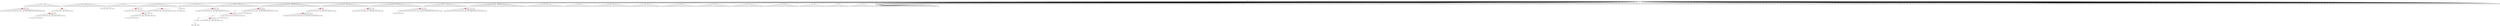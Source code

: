 digraph g {
	"62" -> "63";
	"63" [color=indianred1, style=filled, label="11"];
	"61" -> "62";
	"62" [label="44"];
	"57" -> "58";
	"58" [label="6"];
	"56" -> "57";
	"57" [color=indianred1, style=filled, label="4"];
	"55" -> "56";
	"56" [label="48"];
	"54" -> "55";
	"55" [color=indianred1, style=filled, label="42"];
	"53" -> "54";
	"54" [label="4"];
	"51" -> "52";
	"52" [label="46"];
	"46" -> "47";
	"47" [color=indianred1, style=filled, label="17"];
	"45" -> "46";
	"46" [label="22"];
	"38" -> "39";
	"39" [label="26"];
	"37" -> "38";
	"38" [color=indianred1, style=filled, label="12"];
	"36" -> "37";
	"37" [label="33"];
	"35" -> "36";
	"36" [color=indianred1, style=filled, label="23"];
	"35" -> "40";
	"40" [label="5"];
	"34" -> "35";
	"35" [label="12"];
	"32" -> "33";
	"33" [color=indianred1, style=filled, label="39"];
	"31" -> "32";
	"32" [label="45"];
	"24" -> "25";
	"25" [label="10"];
	"23" -> "24";
	"24" [label="49"];
	"22" -> "23";
	"23" [label="29"];
	"22" -> "26";
	"26" [color=indianred1, style=filled, label="41"];
	"21" -> "22";
	"22" [label="24"];
	"21" -> "27";
	"27" [label="32"];
	"20" -> "21";
	"21" [color=indianred1, style=filled, label="28"];
	"19" -> "20";
	"20" [label="41"];
	"19" -> "28";
	"28" [label="31"];
	"18" -> "19";
	"19" [color=indianred1, style=filled, label="43"];
	"17" -> "18";
	"18" [label="28"];
	"15" -> "16";
	"16" [color=indianred1, style=filled, label="18"];
	"14" -> "15";
	"15" [label="30"];
	"13" -> "14";
	"14" [color=indianred1, style=filled, label="34"];
	"12" -> "13";
	"13" [label="18"];
	"10" -> "11";
	"11" [color=indianred1, style=filled, label="36"];
	"9" -> "10";
	"10" [label="20"];
	"7" -> "8";
	"8" [label="13"];
	"6" -> "7";
	"7" [color=indianred1, style=filled, label="14"];
	"5" -> "6";
	"6" [label="3"];
	"2" -> "3";
	"3" [color=indianred1, style=filled, label="8"];
	"1" -> "2";
	"2" [label="27"];
	"1" -> "4";
	"4" [label="9"];
	"0" -> "1";
	"1" [label="8"];
	"0" -> "5";
	"5" [label="14"];
	"0" -> "9";
	"9" [label="36"];
	"0" -> "12";
	"12" [label="34"];
	"0" -> "17";
	"17" [label="43"];
	"0" -> "29";
	"29" [label="50"];
	"0" -> "30";
	"30" [label="35"];
	"0" -> "31";
	"31" [label="39"];
	"0" -> "34";
	"34" [label="23"];
	"0" -> "41";
	"41" [label="21"];
	"0" -> "42";
	"42" [label="1"];
	"0" -> "43";
	"43" [label="40"];
	"0" -> "44";
	"44" [label="7"];
	"0" -> "45";
	"45" [label="17"];
	"0" -> "48";
	"48" [label="2"];
	"0" -> "49";
	"49" [label="37"];
	"0" -> "50";
	"50" [label="16"];
	"0" -> "51";
	"51" [label="15"];
	"0" -> "53";
	"53" [label="42"];
	"0" -> "59";
	"59" [label="19"];
	"0" -> "60";
	"60" [label="25"];
	"0" -> "61";
	"61" [label="11"];
	"0" -> "64";
	"64" [label="47"];
	"0" -> "65";
	"65" [label="38"];
	"0" [label="germline"];
	"0" -> "cell1";
	"cell1" [shape=box];
	"0" -> "cell2";
	"cell2" [shape=box];
	"29" -> "cell3";
	"cell3" [shape=box];
	"20" -> "cell4";
	"cell4" [shape=box];
	"36" -> "cell5";
	"cell5" [shape=box];
	"0" -> "cell6";
	"cell6" [shape=box];
	"34" -> "cell7";
	"cell7" [shape=box];
	"0" -> "cell8";
	"cell8" [shape=box];
	"47" -> "cell9";
	"cell9" [shape=box];
	"44" -> "cell10";
	"cell10" [shape=box];
	"0" -> "cell11";
	"cell11" [shape=box];
	"0" -> "cell12";
	"cell12" [shape=box];
	"0" -> "cell13";
	"cell13" [shape=box];
	"0" -> "cell14";
	"cell14" [shape=box];
	"61" -> "cell15";
	"cell15" [shape=box];
	"0" -> "cell16";
	"cell16" [shape=box];
	"9" -> "cell17";
	"cell17" [shape=box];
	"0" -> "cell18";
	"cell18" [shape=box];
	"7" -> "cell19";
	"cell19" [shape=box];
	"1" -> "cell20";
	"cell20" [shape=box];
	"48" -> "cell21";
	"cell21" [shape=box];
	"0" -> "cell22";
	"cell22" [shape=box];
	"0" -> "cell23";
	"cell23" [shape=box];
	"0" -> "cell24";
	"cell24" [shape=box];
	"0" -> "cell25";
	"cell25" [shape=box];
	"0" -> "cell26";
	"cell26" [shape=box];
	"17" -> "cell27";
	"cell27" [shape=box];
	"63" -> "cell28";
	"cell28" [shape=box];
	"9" -> "cell29";
	"cell29" [shape=box];
	"0" -> "cell30";
	"cell30" [shape=box];
	"14" -> "cell31";
	"cell31" [shape=box];
	"5" -> "cell32";
	"cell32" [shape=box];
	"0" -> "cell33";
	"cell33" [shape=box];
	"19" -> "cell34";
	"cell34" [shape=box];
	"63" -> "cell35";
	"cell35" [shape=box];
	"41" -> "cell36";
	"cell36" [shape=box];
	"53" -> "cell37";
	"cell37" [shape=box];
	"45" -> "cell38";
	"cell38" [shape=box];
	"43" -> "cell39";
	"cell39" [shape=box];
	"0" -> "cell40";
	"cell40" [shape=box];
	"0" -> "cell41";
	"cell41" [shape=box];
	"57" -> "cell42";
	"cell42" [shape=box];
	"1" -> "cell43";
	"cell43" [shape=box];
	"0" -> "cell44";
	"cell44" [shape=box];
	"0" -> "cell45";
	"cell45" [shape=box];
	"0" -> "cell46";
	"cell46" [shape=box];
	"0" -> "cell47";
	"cell47" [shape=box];
	"44" -> "cell48";
	"cell48" [shape=box];
	"0" -> "cell49";
	"cell49" [shape=box];
	"14" -> "cell50";
	"cell50" [shape=box];
	"1" -> "cell51";
	"cell51" [shape=box];
	"0" -> "cell52";
	"cell52" [shape=box];
	"1" -> "cell53";
	"cell53" [shape=box];
	"0" -> "cell54";
	"cell54" [shape=box];
	"65" -> "cell55";
	"cell55" [shape=box];
	"42" -> "cell56";
	"cell56" [shape=box];
	"44" -> "cell57";
	"cell57" [shape=box];
	"0" -> "cell58";
	"cell58" [shape=box];
	"64" -> "cell59";
	"cell59" [shape=box];
	"0" -> "cell60";
	"cell60" [shape=box];
	"0" -> "cell61";
	"cell61" [shape=box];
	"31" -> "cell62";
	"cell62" [shape=box];
	"27" -> "cell63";
	"cell63" [shape=box];
	"14" -> "cell64";
	"cell64" [shape=box];
	"0" -> "cell65";
	"cell65" [shape=box];
	"0" -> "cell66";
	"cell66" [shape=box];
	"47" -> "cell67";
	"cell67" [shape=box];
	"0" -> "cell68";
	"cell68" [shape=box];
	"50" -> "cell69";
	"cell69" [shape=box];
	"64" -> "cell70";
	"cell70" [shape=box];
	"0" -> "cell71";
	"cell71" [shape=box];
	"57" -> "cell72";
	"cell72" [shape=box];
	"49" -> "cell73";
	"cell73" [shape=box];
	"0" -> "cell74";
	"cell74" [shape=box];
	"36" -> "cell75";
	"cell75" [shape=box];
	"0" -> "cell76";
	"cell76" [shape=box];
	"60" -> "cell77";
	"cell77" [shape=box];
	"0" -> "cell78";
	"cell78" [shape=box];
	"30" -> "cell79";
	"cell79" [shape=box];
	"0" -> "cell80";
	"cell80" [shape=box];
	"47" -> "cell81";
	"cell81" [shape=box];
	"10" -> "cell82";
	"cell82" [shape=box];
	"19" -> "cell83";
	"cell83" [shape=box];
	"0" -> "cell84";
	"cell84" [shape=box];
	"0" -> "cell85";
	"cell85" [shape=box];
	"31" -> "cell86";
	"cell86" [shape=box];
	"0" -> "cell87";
	"cell87" [shape=box];
	"12" -> "cell88";
	"cell88" [shape=box];
	"0" -> "cell89";
	"cell89" [shape=box];
	"0" -> "cell90";
	"cell90" [shape=box];
	"0" -> "cell91";
	"cell91" [shape=box];
	"0" -> "cell92";
	"cell92" [shape=box];
	"0" -> "cell93";
	"cell93" [shape=box];
	"0" -> "cell94";
	"cell94" [shape=box];
	"0" -> "cell95";
	"cell95" [shape=box];
	"0" -> "cell96";
	"cell96" [shape=box];
	"0" -> "cell97";
	"cell97" [shape=box];
	"42" -> "cell98";
	"cell98" [shape=box];
	"16" -> "cell99";
	"cell99" [shape=box];
	"0" -> "cell100";
	"cell100" [shape=box];
	"0" -> "cell101";
	"cell101" [shape=box];
	"39" -> "cell102";
	"cell102" [shape=box];
	"21" -> "cell103";
	"cell103" [shape=box];
	"1" -> "cell104";
	"cell104" [shape=box];
	"0" -> "cell105";
	"cell105" [shape=box];
	"27" -> "cell106";
	"cell106" [shape=box];
	"41" -> "cell107";
	"cell107" [shape=box];
	"12" -> "cell108";
	"cell108" [shape=box];
	"0" -> "cell109";
	"cell109" [shape=box];
	"0" -> "cell110";
	"cell110" [shape=box];
	"55" -> "cell111";
	"cell111" [shape=box];
	"4" -> "cell112";
	"cell112" [shape=box];
	"32" -> "cell113";
	"cell113" [shape=box];
	"42" -> "cell114";
	"cell114" [shape=box];
	"63" -> "cell115";
	"cell115" [shape=box];
	"51" -> "cell116";
	"cell116" [shape=box];
	"0" -> "cell117";
	"cell117" [shape=box];
	"0" -> "cell118";
	"cell118" [shape=box];
	"5" -> "cell119";
	"cell119" [shape=box];
	"0" -> "cell120";
	"cell120" [shape=box];
	"0" -> "cell121";
	"cell121" [shape=box];
	"0" -> "cell122";
	"cell122" [shape=box];
	"29" -> "cell123";
	"cell123" [shape=box];
	"44" -> "cell124";
	"cell124" [shape=box];
	"0" -> "cell125";
	"cell125" [shape=box];
	"0" -> "cell126";
	"cell126" [shape=box];
	"0" -> "cell127";
	"cell127" [shape=box];
	"7" -> "cell128";
	"cell128" [shape=box];
	"19" -> "cell129";
	"cell129" [shape=box];
	"0" -> "cell130";
	"cell130" [shape=box];
	"37" -> "cell131";
	"cell131" [shape=box];
	"0" -> "cell132";
	"cell132" [shape=box];
	"34" -> "cell133";
	"cell133" [shape=box];
	"0" -> "cell134";
	"cell134" [shape=box];
	"0" -> "cell135";
	"cell135" [shape=box];
	"0" -> "cell136";
	"cell136" [shape=box];
	"0" -> "cell137";
	"cell137" [shape=box];
	"0" -> "cell138";
	"cell138" [shape=box];
	"17" -> "cell139";
	"cell139" [shape=box];
	"19" -> "cell140";
	"cell140" [shape=box];
	"29" -> "cell141";
	"cell141" [shape=box];
	"38" -> "cell142";
	"cell142" [shape=box];
	"40" -> "cell143";
	"cell143" [shape=box];
	"30" -> "cell144";
	"cell144" [shape=box];
	"28" -> "cell145";
	"cell145" [shape=box];
	"0" -> "cell146";
	"cell146" [shape=box];
	"0" -> "cell147";
	"cell147" [shape=box];
	"7" -> "cell148";
	"cell148" [shape=box];
	"0" -> "cell149";
	"cell149" [shape=box];
	"65" -> "cell150";
	"cell150" [shape=box];
	"0" -> "cell151";
	"cell151" [shape=box];
	"38" -> "cell152";
	"cell152" [shape=box];
	"0" -> "cell153";
	"cell153" [shape=box];
	"0" -> "cell154";
	"cell154" [shape=box];
	"0" -> "cell155";
	"cell155" [shape=box];
	"49" -> "cell156";
	"cell156" [shape=box];
	"52" -> "cell157";
	"cell157" [shape=box];
	"9" -> "cell158";
	"cell158" [shape=box];
	"0" -> "cell159";
	"cell159" [shape=box];
	"0" -> "cell160";
	"cell160" [shape=box];
	"49" -> "cell161";
	"cell161" [shape=box];
	"0" -> "cell162";
	"cell162" [shape=box];
	"0" -> "cell163";
	"cell163" [shape=box];
	"45" -> "cell164";
	"cell164" [shape=box];
	"62" -> "cell165";
	"cell165" [shape=box];
	"0" -> "cell166";
	"cell166" [shape=box];
	"0" -> "cell167";
	"cell167" [shape=box];
	"0" -> "cell168";
	"cell168" [shape=box];
	"60" -> "cell169";
	"cell169" [shape=box];
	"0" -> "cell170";
	"cell170" [shape=box];
	"0" -> "cell171";
	"cell171" [shape=box];
	"0" -> "cell172";
	"cell172" [shape=box];
	"41" -> "cell173";
	"cell173" [shape=box];
	"0" -> "cell174";
	"cell174" [shape=box];
	"0" -> "cell175";
	"cell175" [shape=box];
	"0" -> "cell176";
	"cell176" [shape=box];
	"12" -> "cell177";
	"cell177" [shape=box];
	"33" -> "cell178";
	"cell178" [shape=box];
	"0" -> "cell179";
	"cell179" [shape=box];
	"42" -> "cell180";
	"cell180" [shape=box];
	"0" -> "cell181";
	"cell181" [shape=box];
	"0" -> "cell182";
	"cell182" [shape=box];
	"3" -> "cell183";
	"cell183" [shape=box];
	"53" -> "cell184";
	"cell184" [shape=box];
	"0" -> "cell185";
	"cell185" [shape=box];
	"11" -> "cell186";
	"cell186" [shape=box];
	"5" -> "cell187";
	"cell187" [shape=box];
	"51" -> "cell188";
	"cell188" [shape=box];
	"0" -> "cell189";
	"cell189" [shape=box];
	"0" -> "cell190";
	"cell190" [shape=box];
	"46" -> "cell191";
	"cell191" [shape=box];
	"17" -> "cell192";
	"cell192" [shape=box];
	"60" -> "cell193";
	"cell193" [shape=box];
	"0" -> "cell194";
	"cell194" [shape=box];
	"4" -> "cell195";
	"cell195" [shape=box];
	"0" -> "cell196";
	"cell196" [shape=box];
	"0" -> "cell197";
	"cell197" [shape=box];
	"17" -> "cell198";
	"cell198" [shape=box];
	"0" -> "cell199";
	"cell199" [shape=box];
	"0" -> "cell200";
	"cell200" [shape=box];
	"0" -> "cell201";
	"cell201" [shape=box];
	"30" -> "cell202";
	"cell202" [shape=box];
	"26" -> "cell203";
	"cell203" [shape=box];
	"29" -> "cell204";
	"cell204" [shape=box];
	"0" -> "cell205";
	"cell205" [shape=box];
	"58" -> "cell206";
	"cell206" [shape=box];
	"63" -> "cell207";
	"cell207" [shape=box];
	"17" -> "cell208";
	"cell208" [shape=box];
	"0" -> "cell209";
	"cell209" [shape=box];
	"49" -> "cell210";
	"cell210" [shape=box];
	"0" -> "cell211";
	"cell211" [shape=box];
	"0" -> "cell212";
	"cell212" [shape=box];
	"0" -> "cell213";
	"cell213" [shape=box];
	"0" -> "cell214";
	"cell214" [shape=box];
	"0" -> "cell215";
	"cell215" [shape=box];
	"61" -> "cell216";
	"cell216" [shape=box];
	"61" -> "cell217";
	"cell217" [shape=box];
	"0" -> "cell218";
	"cell218" [shape=box];
	"0" -> "cell219";
	"cell219" [shape=box];
	"0" -> "cell220";
	"cell220" [shape=box];
	"0" -> "cell221";
	"cell221" [shape=box];
	"0" -> "cell222";
	"cell222" [shape=box];
	"60" -> "cell223";
	"cell223" [shape=box];
	"37" -> "cell224";
	"cell224" [shape=box];
	"0" -> "cell225";
	"cell225" [shape=box];
	"27" -> "cell226";
	"cell226" [shape=box];
	"0" -> "cell227";
	"cell227" [shape=box];
	"0" -> "cell228";
	"cell228" [shape=box];
	"0" -> "cell229";
	"cell229" [shape=box];
	"0" -> "cell230";
	"cell230" [shape=box];
	"11" -> "cell231";
	"cell231" [shape=box];
	"51" -> "cell232";
	"cell232" [shape=box];
	"0" -> "cell233";
	"cell233" [shape=box];
	"0" -> "cell234";
	"cell234" [shape=box];
	"0" -> "cell235";
	"cell235" [shape=box];
	"53" -> "cell236";
	"cell236" [shape=box];
	"0" -> "cell237";
	"cell237" [shape=box];
	"16" -> "cell238";
	"cell238" [shape=box];
	"0" -> "cell239";
	"cell239" [shape=box];
	"5" -> "cell240";
	"cell240" [shape=box];
	"14" -> "cell241";
	"cell241" [shape=box];
	"43" -> "cell242";
	"cell242" [shape=box];
	"26" -> "cell243";
	"cell243" [shape=box];
	"0" -> "cell244";
	"cell244" [shape=box];
	"0" -> "cell245";
	"cell245" [shape=box];
	"19" -> "cell246";
	"cell246" [shape=box];
	"42" -> "cell247";
	"cell247" [shape=box];
	"0" -> "cell248";
	"cell248" [shape=box];
	"0" -> "cell249";
	"cell249" [shape=box];
	"0" -> "cell250";
	"cell250" [shape=box];
	"12" -> "cell251";
	"cell251" [shape=box];
	"47" -> "cell252";
	"cell252" [shape=box];
	"44" -> "cell253";
	"cell253" [shape=box];
	"45" -> "cell254";
	"cell254" [shape=box];
	"55" -> "cell255";
	"cell255" [shape=box];
	"26" -> "cell256";
	"cell256" [shape=box];
	"0" -> "cell257";
	"cell257" [shape=box];
	"0" -> "cell258";
	"cell258" [shape=box];
	"31" -> "cell259";
	"cell259" [shape=box];
	"0" -> "cell260";
	"cell260" [shape=box];
	"19" -> "cell261";
	"cell261" [shape=box];
	"0" -> "cell262";
	"cell262" [shape=box];
	"20" -> "cell263";
	"cell263" [shape=box];
	"17" -> "cell264";
	"cell264" [shape=box];
	"31" -> "cell265";
	"cell265" [shape=box];
	"40" -> "cell266";
	"cell266" [shape=box];
	"55" -> "cell267";
	"cell267" [shape=box];
	"50" -> "cell268";
	"cell268" [shape=box];
	"29" -> "cell269";
	"cell269" [shape=box];
	"0" -> "cell270";
	"cell270" [shape=box];
	"49" -> "cell271";
	"cell271" [shape=box];
	"0" -> "cell272";
	"cell272" [shape=box];
	"11" -> "cell273";
	"cell273" [shape=box];
	"0" -> "cell274";
	"cell274" [shape=box];
	"7" -> "cell275";
	"cell275" [shape=box];
	"0" -> "cell276";
	"cell276" [shape=box];
	"53" -> "cell277";
	"cell277" [shape=box];
	"5" -> "cell278";
	"cell278" [shape=box];
	"0" -> "cell279";
	"cell279" [shape=box];
	"0" -> "cell280";
	"cell280" [shape=box];
	"11" -> "cell281";
	"cell281" [shape=box];
	"12" -> "cell282";
	"cell282" [shape=box];
	"0" -> "cell283";
	"cell283" [shape=box];
	"5" -> "cell284";
	"cell284" [shape=box];
	"0" -> "cell285";
	"cell285" [shape=box];
	"0" -> "cell286";
	"cell286" [shape=box];
	"16" -> "cell287";
	"cell287" [shape=box];
	"62" -> "cell288";
	"cell288" [shape=box];
	"0" -> "cell289";
	"cell289" [shape=box];
	"0" -> "cell290";
	"cell290" [shape=box];
	"42" -> "cell291";
	"cell291" [shape=box];
	"0" -> "cell292";
	"cell292" [shape=box];
	"36" -> "cell293";
	"cell293" [shape=box];
	"16" -> "cell294";
	"cell294" [shape=box];
	"0" -> "cell295";
	"cell295" [shape=box];
	"0" -> "cell296";
	"cell296" [shape=box];
	"0" -> "cell297";
	"cell297" [shape=box];
	"0" -> "cell298";
	"cell298" [shape=box];
	"0" -> "cell299";
	"cell299" [shape=box];
	"19" -> "cell300";
	"cell300" [shape=box];
	"0" -> "cell301";
	"cell301" [shape=box];
	"0" -> "cell302";
	"cell302" [shape=box];
	"0" -> "cell303";
	"cell303" [shape=box];
	"64" -> "cell304";
	"cell304" [shape=box];
	"0" -> "cell305";
	"cell305" [shape=box];
	"17" -> "cell306";
	"cell306" [shape=box];
	"0" -> "cell307";
	"cell307" [shape=box];
	"0" -> "cell308";
	"cell308" [shape=box];
	"0" -> "cell309";
	"cell309" [shape=box];
	"0" -> "cell310";
	"cell310" [shape=box];
	"0" -> "cell311";
	"cell311" [shape=box];
	"0" -> "cell312";
	"cell312" [shape=box];
	"39" -> "cell313";
	"cell313" [shape=box];
	"0" -> "cell314";
	"cell314" [shape=box];
	"16" -> "cell315";
	"cell315" [shape=box];
	"0" -> "cell316";
	"cell316" [shape=box];
	"63" -> "cell317";
	"cell317" [shape=box];
	"34" -> "cell318";
	"cell318" [shape=box];
	"0" -> "cell319";
	"cell319" [shape=box];
	"36" -> "cell320";
	"cell320" [shape=box];
	"0" -> "cell321";
	"cell321" [shape=box];
	"0" -> "cell322";
	"cell322" [shape=box];
	"0" -> "cell323";
	"cell323" [shape=box];
	"56" -> "cell324";
	"cell324" [shape=box];
	"0" -> "cell325";
	"cell325" [shape=box];
	"0" -> "cell326";
	"cell326" [shape=box];
	"34" -> "cell327";
	"cell327" [shape=box];
	"31" -> "cell328";
	"cell328" [shape=box];
	"0" -> "cell329";
	"cell329" [shape=box];
	"0" -> "cell330";
	"cell330" [shape=box];
	"7" -> "cell331";
	"cell331" [shape=box];
	"44" -> "cell332";
	"cell332" [shape=box];
	"11" -> "cell333";
	"cell333" [shape=box];
	"12" -> "cell334";
	"cell334" [shape=box];
	"0" -> "cell335";
	"cell335" [shape=box];
	"0" -> "cell336";
	"cell336" [shape=box];
	"0" -> "cell337";
	"cell337" [shape=box];
	"0" -> "cell338";
	"cell338" [shape=box];
	"3" -> "cell339";
	"cell339" [shape=box];
	"59" -> "cell340";
	"cell340" [shape=box];
	"0" -> "cell341";
	"cell341" [shape=box];
	"0" -> "cell342";
	"cell342" [shape=box];
	"0" -> "cell343";
	"cell343" [shape=box];
	"3" -> "cell344";
	"cell344" [shape=box];
	"0" -> "cell345";
	"cell345" [shape=box];
	"0" -> "cell346";
	"cell346" [shape=box];
	"0" -> "cell347";
	"cell347" [shape=box];
	"0" -> "cell348";
	"cell348" [shape=box];
	"0" -> "cell349";
	"cell349" [shape=box];
	"59" -> "cell350";
	"cell350" [shape=box];
	"42" -> "cell351";
	"cell351" [shape=box];
	"0" -> "cell352";
	"cell352" [shape=box];
	"31" -> "cell353";
	"cell353" [shape=box];
	"0" -> "cell354";
	"cell354" [shape=box];
	"0" -> "cell355";
	"cell355" [shape=box];
	"0" -> "cell356";
	"cell356" [shape=box];
	"58" -> "cell357";
	"cell357" [shape=box];
	"33" -> "cell358";
	"cell358" [shape=box];
	"43" -> "cell359";
	"cell359" [shape=box];
	"30" -> "cell360";
	"cell360" [shape=box];
	"0" -> "cell361";
	"cell361" [shape=box];
	"14" -> "cell362";
	"cell362" [shape=box];
	"21" -> "cell363";
	"cell363" [shape=box];
	"65" -> "cell364";
	"cell364" [shape=box];
	"30" -> "cell365";
	"cell365" [shape=box];
	"64" -> "cell366";
	"cell366" [shape=box];
	"63" -> "cell367";
	"cell367" [shape=box];
	"16" -> "cell368";
	"cell368" [shape=box];
	"3" -> "cell369";
	"cell369" [shape=box];
	"0" -> "cell370";
	"cell370" [shape=box];
	"0" -> "cell371";
	"cell371" [shape=box];
	"11" -> "cell372";
	"cell372" [shape=box];
	"0" -> "cell373";
	"cell373" [shape=box];
	"17" -> "cell374";
	"cell374" [shape=box];
	"0" -> "cell375";
	"cell375" [shape=box];
	"0" -> "cell376";
	"cell376" [shape=box];
	"0" -> "cell377";
	"cell377" [shape=box];
	"0" -> "cell378";
	"cell378" [shape=box];
	"0" -> "cell379";
	"cell379" [shape=box];
	"0" -> "cell380";
	"cell380" [shape=box];
	"33" -> "cell381";
	"cell381" [shape=box];
	"0" -> "cell382";
	"cell382" [shape=box];
	"12" -> "cell383";
	"cell383" [shape=box];
	"0" -> "cell384";
	"cell384" [shape=box];
	"45" -> "cell385";
	"cell385" [shape=box];
	"33" -> "cell386";
	"cell386" [shape=box];
	"0" -> "cell387";
	"cell387" [shape=box];
	"0" -> "cell388";
	"cell388" [shape=box];
	"33" -> "cell389";
	"cell389" [shape=box];
	"63" -> "cell390";
	"cell390" [shape=box];
	"0" -> "cell391";
	"cell391" [shape=box];
	"0" -> "cell392";
	"cell392" [shape=box];
	"0" -> "cell393";
	"cell393" [shape=box];
	"0" -> "cell394";
	"cell394" [shape=box];
	"0" -> "cell395";
	"cell395" [shape=box];
	"65" -> "cell396";
	"cell396" [shape=box];
	"0" -> "cell397";
	"cell397" [shape=box];
	"0" -> "cell398";
	"cell398" [shape=box];
	"0" -> "cell399";
	"cell399" [shape=box];
	"0" -> "cell400";
	"cell400" [shape=box];
	"38" -> "cell401";
	"cell401" [shape=box];
	"15" -> "cell402";
	"cell402" [shape=box];
	"19" -> "cell403";
	"cell403" [shape=box];
	"17" -> "cell404";
	"cell404" [shape=box];
	"0" -> "cell405";
	"cell405" [shape=box];
	"1" -> "cell406";
	"cell406" [shape=box];
	"0" -> "cell407";
	"cell407" [shape=box];
	"0" -> "cell408";
	"cell408" [shape=box];
	"60" -> "cell409";
	"cell409" [shape=box];
	"0" -> "cell410";
	"cell410" [shape=box];
	"0" -> "cell411";
	"cell411" [shape=box];
	"0" -> "cell412";
	"cell412" [shape=box];
	"0" -> "cell413";
	"cell413" [shape=box];
	"65" -> "cell414";
	"cell414" [shape=box];
	"0" -> "cell415";
	"cell415" [shape=box];
	"0" -> "cell416";
	"cell416" [shape=box];
	"0" -> "cell417";
	"cell417" [shape=box];
	"0" -> "cell418";
	"cell418" [shape=box];
	"0" -> "cell419";
	"cell419" [shape=box];
	"31" -> "cell420";
	"cell420" [shape=box];
	"0" -> "cell421";
	"cell421" [shape=box];
	"0" -> "cell422";
	"cell422" [shape=box];
	"0" -> "cell423";
	"cell423" [shape=box];
	"0" -> "cell424";
	"cell424" [shape=box];
	"0" -> "cell425";
	"cell425" [shape=box];
	"0" -> "cell426";
	"cell426" [shape=box];
	"0" -> "cell427";
	"cell427" [shape=box];
	"0" -> "cell428";
	"cell428" [shape=box];
	"0" -> "cell429";
	"cell429" [shape=box];
	"0" -> "cell430";
	"cell430" [shape=box];
	"0" -> "cell431";
	"cell431" [shape=box];
	"1" -> "cell432";
	"cell432" [shape=box];
	"0" -> "cell433";
	"cell433" [shape=box];
	"53" -> "cell434";
	"cell434" [shape=box];
	"36" -> "cell435";
	"cell435" [shape=box];
	"45" -> "cell436";
	"cell436" [shape=box];
	"61" -> "cell437";
	"cell437" [shape=box];
	"17" -> "cell438";
	"cell438" [shape=box];
	"0" -> "cell439";
	"cell439" [shape=box];
	"11" -> "cell440";
	"cell440" [shape=box];
	"0" -> "cell441";
	"cell441" [shape=box];
	"0" -> "cell442";
	"cell442" [shape=box];
	"0" -> "cell443";
	"cell443" [shape=box];
	"33" -> "cell444";
	"cell444" [shape=box];
	"0" -> "cell445";
	"cell445" [shape=box];
	"64" -> "cell446";
	"cell446" [shape=box];
	"0" -> "cell447";
	"cell447" [shape=box];
	"30" -> "cell448";
	"cell448" [shape=box];
	"7" -> "cell449";
	"cell449" [shape=box];
	"43" -> "cell450";
	"cell450" [shape=box];
	"12" -> "cell451";
	"cell451" [shape=box];
	"0" -> "cell452";
	"cell452" [shape=box];
	"25" -> "cell453";
	"cell453" [shape=box];
	"9" -> "cell454";
	"cell454" [shape=box];
	"0" -> "cell455";
	"cell455" [shape=box];
	"0" -> "cell456";
	"cell456" [shape=box];
	"64" -> "cell457";
	"cell457" [shape=box];
	"0" -> "cell458";
	"cell458" [shape=box];
	"51" -> "cell459";
	"cell459" [shape=box];
	"61" -> "cell460";
	"cell460" [shape=box];
	"63" -> "cell461";
	"cell461" [shape=box];
	"6" -> "cell462";
	"cell462" [shape=box];
	"0" -> "cell463";
	"cell463" [shape=box];
	"60" -> "cell464";
	"cell464" [shape=box];
	"0" -> "cell465";
	"cell465" [shape=box];
	"35" -> "cell466";
	"cell466" [shape=box];
	"3" -> "cell467";
	"cell467" [shape=box];
	"57" -> "cell468";
	"cell468" [shape=box];
	"59" -> "cell469";
	"cell469" [shape=box];
	"49" -> "cell470";
	"cell470" [shape=box];
	"61" -> "cell471";
	"cell471" [shape=box];
	"0" -> "cell472";
	"cell472" [shape=box];
	"53" -> "cell473";
	"cell473" [shape=box];
	"5" -> "cell474";
	"cell474" [shape=box];
	"0" -> "cell475";
	"cell475" [shape=box];
	"47" -> "cell476";
	"cell476" [shape=box];
	"0" -> "cell477";
	"cell477" [shape=box];
	"63" -> "cell478";
	"cell478" [shape=box];
	"0" -> "cell479";
	"cell479" [shape=box];
	"12" -> "cell480";
	"cell480" [shape=box];
	"58" -> "cell481";
	"cell481" [shape=box];
	"5" -> "cell482";
	"cell482" [shape=box];
	"0" -> "cell483";
	"cell483" [shape=box];
	"0" -> "cell484";
	"cell484" [shape=box];
	"21" -> "cell485";
	"cell485" [shape=box];
	"0" -> "cell486";
	"cell486" [shape=box];
	"63" -> "cell487";
	"cell487" [shape=box];
	"0" -> "cell488";
	"cell488" [shape=box];
	"0" -> "cell489";
	"cell489" [shape=box];
	"3" -> "cell490";
	"cell490" [shape=box];
	"0" -> "cell491";
	"cell491" [shape=box];
	"0" -> "cell492";
	"cell492" [shape=box];
	"33" -> "cell493";
	"cell493" [shape=box];
	"0" -> "cell494";
	"cell494" [shape=box];
	"0" -> "cell495";
	"cell495" [shape=box];
	"0" -> "cell496";
	"cell496" [shape=box];
	"0" -> "cell497";
	"cell497" [shape=box];
	"41" -> "cell498";
	"cell498" [shape=box];
	"0" -> "cell499";
	"cell499" [shape=box];
	"0" -> "cell500";
	"cell500" [shape=box];
	"0" -> "cell501";
	"cell501" [shape=box];
	"0" -> "cell502";
	"cell502" [shape=box];
	"0" -> "cell503";
	"cell503" [shape=box];
	"0" -> "cell504";
	"cell504" [shape=box];
	"3" -> "cell505";
	"cell505" [shape=box];
	"0" -> "cell506";
	"cell506" [shape=box];
	"0" -> "cell507";
	"cell507" [shape=box];
	"0" -> "cell508";
	"cell508" [shape=box];
	"0" -> "cell509";
	"cell509" [shape=box];
	"0" -> "cell510";
	"cell510" [shape=box];
	"22" -> "cell511";
	"cell511" [shape=box];
	"0" -> "cell512";
	"cell512" [shape=box];
	"0" -> "cell513";
	"cell513" [shape=box];
	"64" -> "cell514";
	"cell514" [shape=box];
	"21" -> "cell515";
	"cell515" [shape=box];
	"0" -> "cell516";
	"cell516" [shape=box];
	"0" -> "cell517";
	"cell517" [shape=box];
	"0" -> "cell518";
	"cell518" [shape=box];
	"48" -> "cell519";
	"cell519" [shape=box];
	"0" -> "cell520";
	"cell520" [shape=box];
	"32" -> "cell521";
	"cell521" [shape=box];
	"5" -> "cell522";
	"cell522" [shape=box];
	"0" -> "cell523";
	"cell523" [shape=box];
	"5" -> "cell524";
	"cell524" [shape=box];
	"5" -> "cell525";
	"cell525" [shape=box];
	"53" -> "cell526";
	"cell526" [shape=box];
	"0" -> "cell527";
	"cell527" [shape=box];
	"39" -> "cell528";
	"cell528" [shape=box];
	"50" -> "cell529";
	"cell529" [shape=box];
	"0" -> "cell530";
	"cell530" [shape=box];
	"3" -> "cell531";
	"cell531" [shape=box];
	"0" -> "cell532";
	"cell532" [shape=box];
	"0" -> "cell533";
	"cell533" [shape=box];
	"0" -> "cell534";
	"cell534" [shape=box];
	"0" -> "cell535";
	"cell535" [shape=box];
	"38" -> "cell536";
	"cell536" [shape=box];
	"33" -> "cell537";
	"cell537" [shape=box];
	"0" -> "cell538";
	"cell538" [shape=box];
	"0" -> "cell539";
	"cell539" [shape=box];
	"0" -> "cell540";
	"cell540" [shape=box];
	"26" -> "cell541";
	"cell541" [shape=box];
	"0" -> "cell542";
	"cell542" [shape=box];
	"0" -> "cell543";
	"cell543" [shape=box];
	"13" -> "cell544";
	"cell544" [shape=box];
	"0" -> "cell545";
	"cell545" [shape=box];
	"0" -> "cell546";
	"cell546" [shape=box];
	"0" -> "cell547";
	"cell547" [shape=box];
	"38" -> "cell548";
	"cell548" [shape=box];
	"48" -> "cell549";
	"cell549" [shape=box];
	"0" -> "cell550";
	"cell550" [shape=box];
	"0" -> "cell551";
	"cell551" [shape=box];
	"0" -> "cell552";
	"cell552" [shape=box];
	"0" -> "cell553";
	"cell553" [shape=box];
	"43" -> "cell554";
	"cell554" [shape=box];
	"31" -> "cell555";
	"cell555" [shape=box];
	"26" -> "cell556";
	"cell556" [shape=box];
	"0" -> "cell557";
	"cell557" [shape=box];
	"0" -> "cell558";
	"cell558" [shape=box];
	"0" -> "cell559";
	"cell559" [shape=box];
	"0" -> "cell560";
	"cell560" [shape=box];
	"3" -> "cell561";
	"cell561" [shape=box];
	"0" -> "cell562";
	"cell562" [shape=box];
	"0" -> "cell563";
	"cell563" [shape=box];
	"57" -> "cell564";
	"cell564" [shape=box];
	"61" -> "cell565";
	"cell565" [shape=box];
	"3" -> "cell566";
	"cell566" [shape=box];
	"38" -> "cell567";
	"cell567" [shape=box];
	"0" -> "cell568";
	"cell568" [shape=box];
	"44" -> "cell569";
	"cell569" [shape=box];
	"1" -> "cell570";
	"cell570" [shape=box];
	"0" -> "cell571";
	"cell571" [shape=box];
	"41" -> "cell572";
	"cell572" [shape=box];
	"0" -> "cell573";
	"cell573" [shape=box];
	"0" -> "cell574";
	"cell574" [shape=box];
	"48" -> "cell575";
	"cell575" [shape=box];
	"0" -> "cell576";
	"cell576" [shape=box];
	"0" -> "cell577";
	"cell577" [shape=box];
	"0" -> "cell578";
	"cell578" [shape=box];
	"0" -> "cell579";
	"cell579" [shape=box];
	"41" -> "cell580";
	"cell580" [shape=box];
	"0" -> "cell581";
	"cell581" [shape=box];
	"16" -> "cell582";
	"cell582" [shape=box];
	"0" -> "cell583";
	"cell583" [shape=box];
	"0" -> "cell584";
	"cell584" [shape=box];
	"0" -> "cell585";
	"cell585" [shape=box];
	"0" -> "cell586";
	"cell586" [shape=box];
	"65" -> "cell587";
	"cell587" [shape=box];
	"0" -> "cell588";
	"cell588" [shape=box];
	"0" -> "cell589";
	"cell589" [shape=box];
	"0" -> "cell590";
	"cell590" [shape=box];
	"0" -> "cell591";
	"cell591" [shape=box];
	"0" -> "cell592";
	"cell592" [shape=box];
	"1" -> "cell593";
	"cell593" [shape=box];
	"0" -> "cell594";
	"cell594" [shape=box];
	"0" -> "cell595";
	"cell595" [shape=box];
	"0" -> "cell596";
	"cell596" [shape=box];
	"26" -> "cell597";
	"cell597" [shape=box];
	"29" -> "cell598";
	"cell598" [shape=box];
	"26" -> "cell599";
	"cell599" [shape=box];
	"17" -> "cell600";
	"cell600" [shape=box];
	"14" -> "cell601";
	"cell601" [shape=box];
	"0" -> "cell602";
	"cell602" [shape=box];
	"0" -> "cell603";
	"cell603" [shape=box];
	"0" -> "cell604";
	"cell604" [shape=box];
	"42" -> "cell605";
	"cell605" [shape=box];
	"59" -> "cell606";
	"cell606" [shape=box];
	"0" -> "cell607";
	"cell607" [shape=box];
	"31" -> "cell608";
	"cell608" [shape=box];
	"48" -> "cell609";
	"cell609" [shape=box];
	"41" -> "cell610";
	"cell610" [shape=box];
	"0" -> "cell611";
	"cell611" [shape=box];
	"0" -> "cell612";
	"cell612" [shape=box];
	"0" -> "cell613";
	"cell613" [shape=box];
	"29" -> "cell614";
	"cell614" [shape=box];
	"0" -> "cell615";
	"cell615" [shape=box];
	"19" -> "cell616";
	"cell616" [shape=box];
	"0" -> "cell617";
	"cell617" [shape=box];
	"47" -> "cell618";
	"cell618" [shape=box];
	"0" -> "cell619";
	"cell619" [shape=box];
	"0" -> "cell620";
	"cell620" [shape=box];
	"0" -> "cell621";
	"cell621" [shape=box];
	"59" -> "cell622";
	"cell622" [shape=box];
	"21" -> "cell623";
	"cell623" [shape=box];
	"43" -> "cell624";
	"cell624" [shape=box];
	"44" -> "cell625";
	"cell625" [shape=box];
	"0" -> "cell626";
	"cell626" [shape=box];
	"12" -> "cell627";
	"cell627" [shape=box];
	"43" -> "cell628";
	"cell628" [shape=box];
	"0" -> "cell629";
	"cell629" [shape=box];
	"65" -> "cell630";
	"cell630" [shape=box];
	"58" -> "cell631";
	"cell631" [shape=box];
	"29" -> "cell632";
	"cell632" [shape=box];
	"0" -> "cell633";
	"cell633" [shape=box];
	"0" -> "cell634";
	"cell634" [shape=box];
	"0" -> "cell635";
	"cell635" [shape=box];
	"64" -> "cell636";
	"cell636" [shape=box];
	"34" -> "cell637";
	"cell637" [shape=box];
	"0" -> "cell638";
	"cell638" [shape=box];
	"44" -> "cell639";
	"cell639" [shape=box];
	"0" -> "cell640";
	"cell640" [shape=box];
	"49" -> "cell641";
	"cell641" [shape=box];
	"16" -> "cell642";
	"cell642" [shape=box];
	"0" -> "cell643";
	"cell643" [shape=box];
	"45" -> "cell644";
	"cell644" [shape=box];
	"0" -> "cell645";
	"cell645" [shape=box];
	"0" -> "cell646";
	"cell646" [shape=box];
	"16" -> "cell647";
	"cell647" [shape=box];
	"48" -> "cell648";
	"cell648" [shape=box];
	"0" -> "cell649";
	"cell649" [shape=box];
	"0" -> "cell650";
	"cell650" [shape=box];
	"50" -> "cell651";
	"cell651" [shape=box];
	"0" -> "cell652";
	"cell652" [shape=box];
	"56" -> "cell653";
	"cell653" [shape=box];
	"8" -> "cell654";
	"cell654" [shape=box];
	"0" -> "cell655";
	"cell655" [shape=box];
	"0" -> "cell656";
	"cell656" [shape=box];
	"0" -> "cell657";
	"cell657" [shape=box];
	"52" -> "cell658";
	"cell658" [shape=box];
	"43" -> "cell659";
	"cell659" [shape=box];
	"34" -> "cell660";
	"cell660" [shape=box];
	"55" -> "cell661";
	"cell661" [shape=box];
	"45" -> "cell662";
	"cell662" [shape=box];
	"15" -> "cell663";
	"cell663" [shape=box];
	"7" -> "cell664";
	"cell664" [shape=box];
	"0" -> "cell665";
	"cell665" [shape=box];
	"0" -> "cell666";
	"cell666" [shape=box];
	"1" -> "cell667";
	"cell667" [shape=box];
	"45" -> "cell668";
	"cell668" [shape=box];
	"41" -> "cell669";
	"cell669" [shape=box];
	"0" -> "cell670";
	"cell670" [shape=box];
	"34" -> "cell671";
	"cell671" [shape=box];
	"58" -> "cell672";
	"cell672" [shape=box];
	"5" -> "cell673";
	"cell673" [shape=box];
	"12" -> "cell674";
	"cell674" [shape=box];
	"9" -> "cell675";
	"cell675" [shape=box];
	"0" -> "cell676";
	"cell676" [shape=box];
	"8" -> "cell677";
	"cell677" [shape=box];
	"0" -> "cell678";
	"cell678" [shape=box];
	"0" -> "cell679";
	"cell679" [shape=box];
	"0" -> "cell680";
	"cell680" [shape=box];
	"0" -> "cell681";
	"cell681" [shape=box];
	"0" -> "cell682";
	"cell682" [shape=box];
	"1" -> "cell683";
	"cell683" [shape=box];
	"50" -> "cell684";
	"cell684" [shape=box];
	"11" -> "cell685";
	"cell685" [shape=box];
	"0" -> "cell686";
	"cell686" [shape=box];
	"28" -> "cell687";
	"cell687" [shape=box];
	"55" -> "cell688";
	"cell688" [shape=box];
	"45" -> "cell689";
	"cell689" [shape=box];
	"0" -> "cell690";
	"cell690" [shape=box];
	"0" -> "cell691";
	"cell691" [shape=box];
	"0" -> "cell692";
	"cell692" [shape=box];
	"53" -> "cell693";
	"cell693" [shape=box];
	"45" -> "cell694";
	"cell694" [shape=box];
	"63" -> "cell695";
	"cell695" [shape=box];
	"0" -> "cell696";
	"cell696" [shape=box];
	"0" -> "cell697";
	"cell697" [shape=box];
	"65" -> "cell698";
	"cell698" [shape=box];
	"52" -> "cell699";
	"cell699" [shape=box];
	"30" -> "cell700";
	"cell700" [shape=box];
	"21" -> "cell701";
	"cell701" [shape=box];
	"9" -> "cell702";
	"cell702" [shape=box];
	"50" -> "cell703";
	"cell703" [shape=box];
	"53" -> "cell704";
	"cell704" [shape=box];
	"53" -> "cell705";
	"cell705" [shape=box];
	"7" -> "cell706";
	"cell706" [shape=box];
	"0" -> "cell707";
	"cell707" [shape=box];
	"0" -> "cell708";
	"cell708" [shape=box];
	"29" -> "cell709";
	"cell709" [shape=box];
	"0" -> "cell710";
	"cell710" [shape=box];
	"46" -> "cell711";
	"cell711" [shape=box];
	"0" -> "cell712";
	"cell712" [shape=box];
	"12" -> "cell713";
	"cell713" [shape=box];
	"51" -> "cell714";
	"cell714" [shape=box];
	"49" -> "cell715";
	"cell715" [shape=box];
	"0" -> "cell716";
	"cell716" [shape=box];
	"11" -> "cell717";
	"cell717" [shape=box];
	"0" -> "cell718";
	"cell718" [shape=box];
	"0" -> "cell719";
	"cell719" [shape=box];
	"6" -> "cell720";
	"cell720" [shape=box];
	"0" -> "cell721";
	"cell721" [shape=box];
	"47" -> "cell722";
	"cell722" [shape=box];
	"48" -> "cell723";
	"cell723" [shape=box];
	"0" -> "cell724";
	"cell724" [shape=box];
	"45" -> "cell725";
	"cell725" [shape=box];
	"64" -> "cell726";
	"cell726" [shape=box];
	"0" -> "cell727";
	"cell727" [shape=box];
	"0" -> "cell728";
	"cell728" [shape=box];
	"0" -> "cell729";
	"cell729" [shape=box];
	"0" -> "cell730";
	"cell730" [shape=box];
	"63" -> "cell731";
	"cell731" [shape=box];
	"5" -> "cell732";
	"cell732" [shape=box];
	"17" -> "cell733";
	"cell733" [shape=box];
	"0" -> "cell734";
	"cell734" [shape=box];
	"0" -> "cell735";
	"cell735" [shape=box];
	"0" -> "cell736";
	"cell736" [shape=box];
	"1" -> "cell737";
	"cell737" [shape=box];
	"19" -> "cell738";
	"cell738" [shape=box];
	"16" -> "cell739";
	"cell739" [shape=box];
	"41" -> "cell740";
	"cell740" [shape=box];
	"63" -> "cell741";
	"cell741" [shape=box];
	"0" -> "cell742";
	"cell742" [shape=box];
	"0" -> "cell743";
	"cell743" [shape=box];
	"19" -> "cell744";
	"cell744" [shape=box];
	"0" -> "cell745";
	"cell745" [shape=box];
	"0" -> "cell746";
	"cell746" [shape=box];
	"1" -> "cell747";
	"cell747" [shape=box];
	"0" -> "cell748";
	"cell748" [shape=box];
	"0" -> "cell749";
	"cell749" [shape=box];
	"0" -> "cell750";
	"cell750" [shape=box];
	"38" -> "cell751";
	"cell751" [shape=box];
	"0" -> "cell752";
	"cell752" [shape=box];
	"0" -> "cell753";
	"cell753" [shape=box];
	"1" -> "cell754";
	"cell754" [shape=box];
	"0" -> "cell755";
	"cell755" [shape=box];
	"39" -> "cell756";
	"cell756" [shape=box];
	"37" -> "cell757";
	"cell757" [shape=box];
	"0" -> "cell758";
	"cell758" [shape=box];
	"53" -> "cell759";
	"cell759" [shape=box];
	"0" -> "cell760";
	"cell760" [shape=box];
	"17" -> "cell761";
	"cell761" [shape=box];
	"14" -> "cell762";
	"cell762" [shape=box];
	"0" -> "cell763";
	"cell763" [shape=box];
	"0" -> "cell764";
	"cell764" [shape=box];
	"51" -> "cell765";
	"cell765" [shape=box];
	"0" -> "cell766";
	"cell766" [shape=box];
	"7" -> "cell767";
	"cell767" [shape=box];
	"9" -> "cell768";
	"cell768" [shape=box];
	"21" -> "cell769";
	"cell769" [shape=box];
	"0" -> "cell770";
	"cell770" [shape=box];
	"64" -> "cell771";
	"cell771" [shape=box];
	"45" -> "cell772";
	"cell772" [shape=box];
	"0" -> "cell773";
	"cell773" [shape=box];
	"3" -> "cell774";
	"cell774" [shape=box];
	"0" -> "cell775";
	"cell775" [shape=box];
	"0" -> "cell776";
	"cell776" [shape=box];
	"0" -> "cell777";
	"cell777" [shape=box];
	"0" -> "cell778";
	"cell778" [shape=box];
	"53" -> "cell779";
	"cell779" [shape=box];
	"45" -> "cell780";
	"cell780" [shape=box];
	"47" -> "cell781";
	"cell781" [shape=box];
	"57" -> "cell782";
	"cell782" [shape=box];
	"34" -> "cell783";
	"cell783" [shape=box];
	"43" -> "cell784";
	"cell784" [shape=box];
	"0" -> "cell785";
	"cell785" [shape=box];
	"0" -> "cell786";
	"cell786" [shape=box];
	"30" -> "cell787";
	"cell787" [shape=box];
	"12" -> "cell788";
	"cell788" [shape=box];
	"7" -> "cell789";
	"cell789" [shape=box];
	"0" -> "cell790";
	"cell790" [shape=box];
	"3" -> "cell791";
	"cell791" [shape=box];
	"57" -> "cell792";
	"cell792" [shape=box];
	"61" -> "cell793";
	"cell793" [shape=box];
	"53" -> "cell794";
	"cell794" [shape=box];
	"0" -> "cell795";
	"cell795" [shape=box];
	"0" -> "cell796";
	"cell796" [shape=box];
	"18" -> "cell797";
	"cell797" [shape=box];
	"3" -> "cell798";
	"cell798" [shape=box];
	"17" -> "cell799";
	"cell799" [shape=box];
	"61" -> "cell800";
	"cell800" [shape=box];
	"7" -> "cell801";
	"cell801" [shape=box];
	"0" -> "cell802";
	"cell802" [shape=box];
	"3" -> "cell803";
	"cell803" [shape=box];
	"0" -> "cell804";
	"cell804" [shape=box];
	"0" -> "cell805";
	"cell805" [shape=box];
	"34" -> "cell806";
	"cell806" [shape=box];
	"55" -> "cell807";
	"cell807" [shape=box];
	"18" -> "cell808";
	"cell808" [shape=box];
	"12" -> "cell809";
	"cell809" [shape=box];
	"0" -> "cell810";
	"cell810" [shape=box];
	"0" -> "cell811";
	"cell811" [shape=box];
	"51" -> "cell812";
	"cell812" [shape=box];
	"1" -> "cell813";
	"cell813" [shape=box];
	"40" -> "cell814";
	"cell814" [shape=box];
	"0" -> "cell815";
	"cell815" [shape=box];
	"0" -> "cell816";
	"cell816" [shape=box];
	"41" -> "cell817";
	"cell817" [shape=box];
	"11" -> "cell818";
	"cell818" [shape=box];
	"0" -> "cell819";
	"cell819" [shape=box];
	"0" -> "cell820";
	"cell820" [shape=box];
	"61" -> "cell821";
	"cell821" [shape=box];
	"35" -> "cell822";
	"cell822" [shape=box];
	"0" -> "cell823";
	"cell823" [shape=box];
	"0" -> "cell824";
	"cell824" [shape=box];
	"7" -> "cell825";
	"cell825" [shape=box];
	"1" -> "cell826";
	"cell826" [shape=box];
	"43" -> "cell827";
	"cell827" [shape=box];
	"60" -> "cell828";
	"cell828" [shape=box];
	"31" -> "cell829";
	"cell829" [shape=box];
	"33" -> "cell830";
	"cell830" [shape=box];
	"0" -> "cell831";
	"cell831" [shape=box];
	"57" -> "cell832";
	"cell832" [shape=box];
	"53" -> "cell833";
	"cell833" [shape=box];
	"0" -> "cell834";
	"cell834" [shape=box];
	"63" -> "cell835";
	"cell835" [shape=box];
	"0" -> "cell836";
	"cell836" [shape=box];
	"0" -> "cell837";
	"cell837" [shape=box];
	"29" -> "cell838";
	"cell838" [shape=box];
	"0" -> "cell839";
	"cell839" [shape=box];
	"43" -> "cell840";
	"cell840" [shape=box];
	"0" -> "cell841";
	"cell841" [shape=box];
	"9" -> "cell842";
	"cell842" [shape=box];
	"14" -> "cell843";
	"cell843" [shape=box];
	"28" -> "cell844";
	"cell844" [shape=box];
	"0" -> "cell845";
	"cell845" [shape=box];
	"0" -> "cell846";
	"cell846" [shape=box];
	"41" -> "cell847";
	"cell847" [shape=box];
	"0" -> "cell848";
	"cell848" [shape=box];
	"0" -> "cell849";
	"cell849" [shape=box];
	"53" -> "cell850";
	"cell850" [shape=box];
	"0" -> "cell851";
	"cell851" [shape=box];
	"0" -> "cell852";
	"cell852" [shape=box];
	"0" -> "cell853";
	"cell853" [shape=box];
	"42" -> "cell854";
	"cell854" [shape=box];
	"0" -> "cell855";
	"cell855" [shape=box];
	"36" -> "cell856";
	"cell856" [shape=box];
	"0" -> "cell857";
	"cell857" [shape=box];
	"44" -> "cell858";
	"cell858" [shape=box];
	"0" -> "cell859";
	"cell859" [shape=box];
	"0" -> "cell860";
	"cell860" [shape=box];
	"0" -> "cell861";
	"cell861" [shape=box];
	"61" -> "cell862";
	"cell862" [shape=box];
	"0" -> "cell863";
	"cell863" [shape=box];
	"51" -> "cell864";
	"cell864" [shape=box];
	"16" -> "cell865";
	"cell865" [shape=box];
	"49" -> "cell866";
	"cell866" [shape=box];
	"0" -> "cell867";
	"cell867" [shape=box];
	"59" -> "cell868";
	"cell868" [shape=box];
	"0" -> "cell869";
	"cell869" [shape=box];
	"36" -> "cell870";
	"cell870" [shape=box];
	"0" -> "cell871";
	"cell871" [shape=box];
	"36" -> "cell872";
	"cell872" [shape=box];
	"0" -> "cell873";
	"cell873" [shape=box];
	"0" -> "cell874";
	"cell874" [shape=box];
	"0" -> "cell875";
	"cell875" [shape=box];
	"0" -> "cell876";
	"cell876" [shape=box];
	"0" -> "cell877";
	"cell877" [shape=box];
	"49" -> "cell878";
	"cell878" [shape=box];
	"7" -> "cell879";
	"cell879" [shape=box];
	"9" -> "cell880";
	"cell880" [shape=box];
	"0" -> "cell881";
	"cell881" [shape=box];
	"31" -> "cell882";
	"cell882" [shape=box];
	"0" -> "cell883";
	"cell883" [shape=box];
	"9" -> "cell884";
	"cell884" [shape=box];
	"16" -> "cell885";
	"cell885" [shape=box];
	"59" -> "cell886";
	"cell886" [shape=box];
	"0" -> "cell887";
	"cell887" [shape=box];
	"0" -> "cell888";
	"cell888" [shape=box];
	"0" -> "cell889";
	"cell889" [shape=box];
	"9" -> "cell890";
	"cell890" [shape=box];
	"21" -> "cell891";
	"cell891" [shape=box];
	"0" -> "cell892";
	"cell892" [shape=box];
	"63" -> "cell893";
	"cell893" [shape=box];
	"63" -> "cell894";
	"cell894" [shape=box];
	"57" -> "cell895";
	"cell895" [shape=box];
	"0" -> "cell896";
	"cell896" [shape=box];
	"2" -> "cell897";
	"cell897" [shape=box];
	"0" -> "cell898";
	"cell898" [shape=box];
	"0" -> "cell899";
	"cell899" [shape=box];
	"0" -> "cell900";
	"cell900" [shape=box];
	"65" -> "cell901";
	"cell901" [shape=box];
	"29" -> "cell902";
	"cell902" [shape=box];
	"0" -> "cell903";
	"cell903" [shape=box];
	"0" -> "cell904";
	"cell904" [shape=box];
	"64" -> "cell905";
	"cell905" [shape=box];
	"0" -> "cell906";
	"cell906" [shape=box];
	"57" -> "cell907";
	"cell907" [shape=box];
	"0" -> "cell908";
	"cell908" [shape=box];
	"0" -> "cell909";
	"cell909" [shape=box];
	"65" -> "cell910";
	"cell910" [shape=box];
	"1" -> "cell911";
	"cell911" [shape=box];
	"34" -> "cell912";
	"cell912" [shape=box];
	"0" -> "cell913";
	"cell913" [shape=box];
	"50" -> "cell914";
	"cell914" [shape=box];
	"17" -> "cell915";
	"cell915" [shape=box];
	"50" -> "cell916";
	"cell916" [shape=box];
	"16" -> "cell917";
	"cell917" [shape=box];
	"52" -> "cell918";
	"cell918" [shape=box];
	"0" -> "cell919";
	"cell919" [shape=box];
	"0" -> "cell920";
	"cell920" [shape=box];
	"0" -> "cell921";
	"cell921" [shape=box];
	"0" -> "cell922";
	"cell922" [shape=box];
	"0" -> "cell923";
	"cell923" [shape=box];
	"29" -> "cell924";
	"cell924" [shape=box];
	"8" -> "cell925";
	"cell925" [shape=box];
	"0" -> "cell926";
	"cell926" [shape=box];
	"0" -> "cell927";
	"cell927" [shape=box];
	"0" -> "cell928";
	"cell928" [shape=box];
	"0" -> "cell929";
	"cell929" [shape=box];
	"0" -> "cell930";
	"cell930" [shape=box];
	"0" -> "cell931";
	"cell931" [shape=box];
	"48" -> "cell932";
	"cell932" [shape=box];
	"0" -> "cell933";
	"cell933" [shape=box];
	"0" -> "cell934";
	"cell934" [shape=box];
	"0" -> "cell935";
	"cell935" [shape=box];
	"0" -> "cell936";
	"cell936" [shape=box];
	"5" -> "cell937";
	"cell937" [shape=box];
	"33" -> "cell938";
	"cell938" [shape=box];
	"0" -> "cell939";
	"cell939" [shape=box];
	"49" -> "cell940";
	"cell940" [shape=box];
	"34" -> "cell941";
	"cell941" [shape=box];
	"33" -> "cell942";
	"cell942" [shape=box];
	"0" -> "cell943";
	"cell943" [shape=box];
	"0" -> "cell944";
	"cell944" [shape=box];
	"0" -> "cell945";
	"cell945" [shape=box];
	"0" -> "cell946";
	"cell946" [shape=box];
	"60" -> "cell947";
	"cell947" [shape=box];
	"38" -> "cell948";
	"cell948" [shape=box];
	"25" -> "cell949";
	"cell949" [shape=box];
	"64" -> "cell950";
	"cell950" [shape=box];
	"60" -> "cell951";
	"cell951" [shape=box];
	"0" -> "cell952";
	"cell952" [shape=box];
	"64" -> "cell953";
	"cell953" [shape=box];
	"31" -> "cell954";
	"cell954" [shape=box];
	"8" -> "cell955";
	"cell955" [shape=box];
	"0" -> "cell956";
	"cell956" [shape=box];
	"0" -> "cell957";
	"cell957" [shape=box];
	"0" -> "cell958";
	"cell958" [shape=box];
	"0" -> "cell959";
	"cell959" [shape=box];
	"48" -> "cell960";
	"cell960" [shape=box];
	"16" -> "cell961";
	"cell961" [shape=box];
	"0" -> "cell962";
	"cell962" [shape=box];
	"0" -> "cell963";
	"cell963" [shape=box];
	"0" -> "cell964";
	"cell964" [shape=box];
	"0" -> "cell965";
	"cell965" [shape=box];
	"0" -> "cell966";
	"cell966" [shape=box];
	"0" -> "cell967";
	"cell967" [shape=box];
	"28" -> "cell968";
	"cell968" [shape=box];
	"49" -> "cell969";
	"cell969" [shape=box];
	"0" -> "cell970";
	"cell970" [shape=box];
	"0" -> "cell971";
	"cell971" [shape=box];
	"48" -> "cell972";
	"cell972" [shape=box];
	"0" -> "cell973";
	"cell973" [shape=box];
	"55" -> "cell974";
	"cell974" [shape=box];
	"17" -> "cell975";
	"cell975" [shape=box];
	"0" -> "cell976";
	"cell976" [shape=box];
	"0" -> "cell977";
	"cell977" [shape=box];
	"9" -> "cell978";
	"cell978" [shape=box];
	"0" -> "cell979";
	"cell979" [shape=box];
	"0" -> "cell980";
	"cell980" [shape=box];
	"17" -> "cell981";
	"cell981" [shape=box];
	"31" -> "cell982";
	"cell982" [shape=box];
	"0" -> "cell983";
	"cell983" [shape=box];
	"30" -> "cell984";
	"cell984" [shape=box];
	"48" -> "cell985";
	"cell985" [shape=box];
	"0" -> "cell986";
	"cell986" [shape=box];
	"0" -> "cell987";
	"cell987" [shape=box];
	"11" -> "cell988";
	"cell988" [shape=box];
	"51" -> "cell989";
	"cell989" [shape=box];
	"0" -> "cell990";
	"cell990" [shape=box];
	"0" -> "cell991";
	"cell991" [shape=box];
	"0" -> "cell992";
	"cell992" [shape=box];
	"7" -> "cell993";
	"cell993" [shape=box];
	"0" -> "cell994";
	"cell994" [shape=box];
	"0" -> "cell995";
	"cell995" [shape=box];
	"0" -> "cell996";
	"cell996" [shape=box];
	"0" -> "cell997";
	"cell997" [shape=box];
	"0" -> "cell998";
	"cell998" [shape=box];
	"0" -> "cell999";
	"cell999" [shape=box];
	"15" -> "cell1000";
	"cell1000" [shape=box];
	"0" -> "cell1001";
	"cell1001" [shape=box];
	"0" -> "cell1002";
	"cell1002" [shape=box];
	"0" -> "cell1003";
	"cell1003" [shape=box];
	"0" -> "cell1004";
	"cell1004" [shape=box];
	"0" -> "cell1005";
	"cell1005" [shape=box];
	"0" -> "cell1006";
	"cell1006" [shape=box];
	"44" -> "cell1007";
	"cell1007" [shape=box];
	"0" -> "cell1008";
	"cell1008" [shape=box];
	"0" -> "cell1009";
	"cell1009" [shape=box];
	"0" -> "cell1010";
	"cell1010" [shape=box];
	"0" -> "cell1011";
	"cell1011" [shape=box];
	"22" -> "cell1012";
	"cell1012" [shape=box];
	"0" -> "cell1013";
	"cell1013" [shape=box];
	"0" -> "cell1014";
	"cell1014" [shape=box];
	"0" -> "cell1015";
	"cell1015" [shape=box];
	"0" -> "cell1016";
	"cell1016" [shape=box];
	"0" -> "cell1017";
	"cell1017" [shape=box];
	"0" -> "cell1018";
	"cell1018" [shape=box];
	"31" -> "cell1019";
	"cell1019" [shape=box];
	"0" -> "cell1020";
	"cell1020" [shape=box];
	"0" -> "cell1021";
	"cell1021" [shape=box];
	"17" -> "cell1022";
	"cell1022" [shape=box];
	"5" -> "cell1023";
	"cell1023" [shape=box];
	"0" -> "cell1024";
	"cell1024" [shape=box];
	"0" -> "cell1025";
	"cell1025" [shape=box];
	"9" -> "cell1026";
	"cell1026" [shape=box];
	"0" -> "cell1027";
	"cell1027" [shape=box];
	"0" -> "cell1028";
	"cell1028" [shape=box];
	"0" -> "cell1029";
	"cell1029" [shape=box];
	"48" -> "cell1030";
	"cell1030" [shape=box];
	"33" -> "cell1031";
	"cell1031" [shape=box];
	"0" -> "cell1032";
	"cell1032" [shape=box];
	"0" -> "cell1033";
	"cell1033" [shape=box];
	"0" -> "cell1034";
	"cell1034" [shape=box];
	"23" -> "cell1035";
	"cell1035" [shape=box];
	"9" -> "cell1036";
	"cell1036" [shape=box];
	"0" -> "cell1037";
	"cell1037" [shape=box];
	"0" -> "cell1038";
	"cell1038" [shape=box];
	"0" -> "cell1039";
	"cell1039" [shape=box];
	"12" -> "cell1040";
	"cell1040" [shape=box];
	"0" -> "cell1041";
	"cell1041" [shape=box];
	"41" -> "cell1042";
	"cell1042" [shape=box];
	"0" -> "cell1043";
	"cell1043" [shape=box];
	"0" -> "cell1044";
	"cell1044" [shape=box];
	"17" -> "cell1045";
	"cell1045" [shape=box];
	"0" -> "cell1046";
	"cell1046" [shape=box];
	"9" -> "cell1047";
	"cell1047" [shape=box];
	"0" -> "cell1048";
	"cell1048" [shape=box];
	"7" -> "cell1049";
	"cell1049" [shape=box];
	"43" -> "cell1050";
	"cell1050" [shape=box];
	"10" -> "cell1051";
	"cell1051" [shape=box];
	"9" -> "cell1052";
	"cell1052" [shape=box];
	"19" -> "cell1053";
	"cell1053" [shape=box];
	"36" -> "cell1054";
	"cell1054" [shape=box];
	"52" -> "cell1055";
	"cell1055" [shape=box];
	"41" -> "cell1056";
	"cell1056" [shape=box];
	"29" -> "cell1057";
	"cell1057" [shape=box];
	"0" -> "cell1058";
	"cell1058" [shape=box];
	"57" -> "cell1059";
	"cell1059" [shape=box];
	"0" -> "cell1060";
	"cell1060" [shape=box];
	"44" -> "cell1061";
	"cell1061" [shape=box];
	"36" -> "cell1062";
	"cell1062" [shape=box];
	"0" -> "cell1063";
	"cell1063" [shape=box];
	"25" -> "cell1064";
	"cell1064" [shape=box];
	"61" -> "cell1065";
	"cell1065" [shape=box];
	"0" -> "cell1066";
	"cell1066" [shape=box];
	"0" -> "cell1067";
	"cell1067" [shape=box];
	"0" -> "cell1068";
	"cell1068" [shape=box];
	"1" -> "cell1069";
	"cell1069" [shape=box];
	"3" -> "cell1070";
	"cell1070" [shape=box];
	"26" -> "cell1071";
	"cell1071" [shape=box];
	"31" -> "cell1072";
	"cell1072" [shape=box];
	"0" -> "cell1073";
	"cell1073" [shape=box];
	"0" -> "cell1074";
	"cell1074" [shape=box];
	"0" -> "cell1075";
	"cell1075" [shape=box];
	"9" -> "cell1076";
	"cell1076" [shape=box];
	"14" -> "cell1077";
	"cell1077" [shape=box];
	"0" -> "cell1078";
	"cell1078" [shape=box];
	"0" -> "cell1079";
	"cell1079" [shape=box];
	"0" -> "cell1080";
	"cell1080" [shape=box];
	"0" -> "cell1081";
	"cell1081" [shape=box];
	"39" -> "cell1082";
	"cell1082" [shape=box];
	"17" -> "cell1083";
	"cell1083" [shape=box];
	"59" -> "cell1084";
	"cell1084" [shape=box];
	"12" -> "cell1085";
	"cell1085" [shape=box];
	"27" -> "cell1086";
	"cell1086" [shape=box];
	"51" -> "cell1087";
	"cell1087" [shape=box];
	"0" -> "cell1088";
	"cell1088" [shape=box];
	"14" -> "cell1089";
	"cell1089" [shape=box];
	"0" -> "cell1090";
	"cell1090" [shape=box];
	"28" -> "cell1091";
	"cell1091" [shape=box];
	"0" -> "cell1092";
	"cell1092" [shape=box];
	"50" -> "cell1093";
	"cell1093" [shape=box];
	"30" -> "cell1094";
	"cell1094" [shape=box];
	"42" -> "cell1095";
	"cell1095" [shape=box];
	"1" -> "cell1096";
	"cell1096" [shape=box];
	"0" -> "cell1097";
	"cell1097" [shape=box];
	"0" -> "cell1098";
	"cell1098" [shape=box];
	"34" -> "cell1099";
	"cell1099" [shape=box];
	"42" -> "cell1100";
	"cell1100" [shape=box];
	labelloc="t";
	label="Confidence score: -2169.537397";
}
